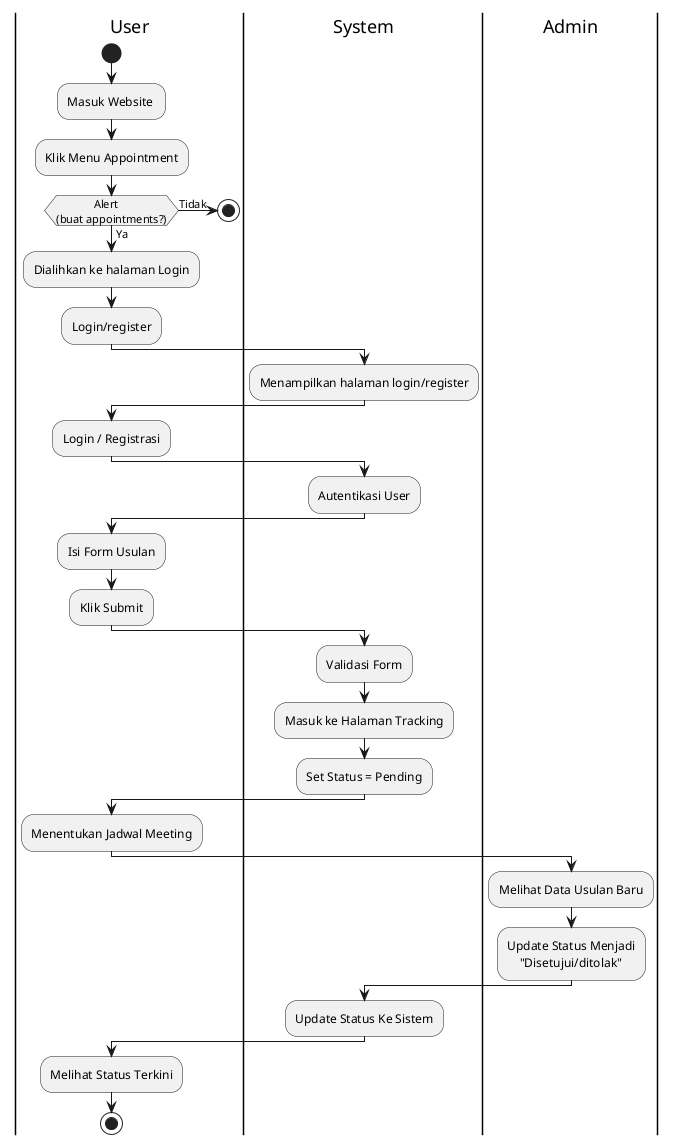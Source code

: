 @startuml
|User|
start
:Masuk Website ;
:Klik Menu Appointment;
if (             Alert
(buat appointments?)) then (Ya)
  :Dialihkan ke halaman Login;
  :Login/register;
else (Tidak)
  stop;
endif

|System|
:Menampilkan halaman login/register;

|User|
:Login / Registrasi;

|System|
:Autentikasi User;

|User|
:Isi Form Usulan;
:Klik Submit;

|System|
:Validasi Form;
:Masuk ke Halaman Tracking;
:Set Status = Pending;

|User|
:Menentukan Jadwal Meeting;

|Admin|
:Melihat Data Usulan Baru;
:Update Status Menjadi
    "Disetujui/ditolak";

|System|
:Update Status Ke Sistem;

|User|
:Melihat Status Terkini;

stop
@enduml

